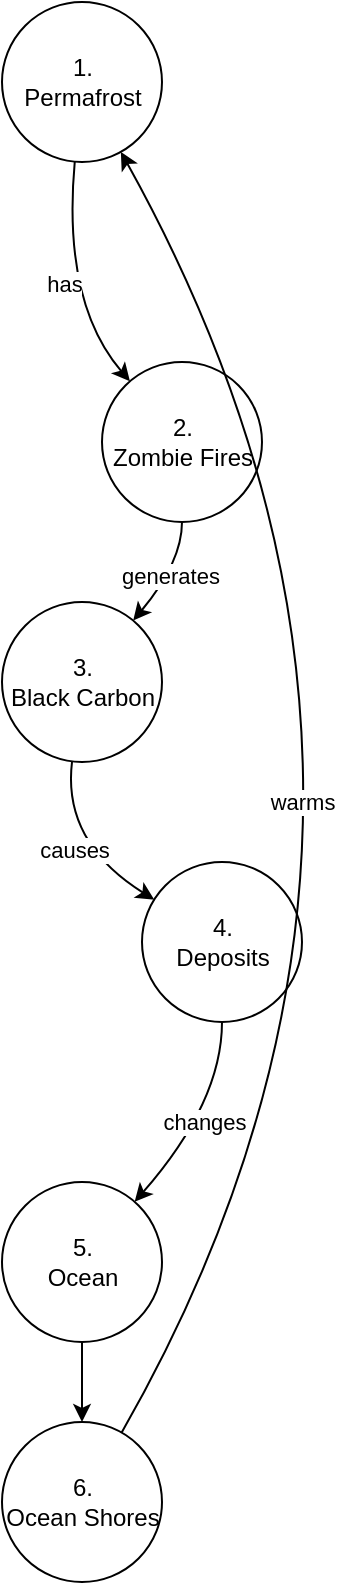 <mxfile version="14.1.8" type="device"><diagram id="-ZuaZdkQJexFwyBol6QO" name="Page-1"><mxGraphModel dx="1086" dy="966" grid="1" gridSize="10" guides="1" tooltips="1" connect="1" arrows="1" fold="1" page="1" pageScale="1" pageWidth="1600" pageHeight="900" math="0" shadow="0"><root><mxCell id="0"/><mxCell id="1" parent="0"/><mxCell id="oNDPqJBQXIXeBKYSyFBw-1" value="1.&lt;br&gt;Permafrost" style="shape=ellipse;html=1;dashed=0;whitespace=wrap;aspect=fixed;perimeter=ellipsePerimeter;" parent="1" vertex="1"><mxGeometry x="80" y="40" width="80" height="80" as="geometry"/></mxCell><mxCell id="uyPDq1ePsERtY3VvuH4p-1" value="2.&lt;br&gt;Zombie Fires" style="shape=ellipse;html=1;dashed=0;whitespace=wrap;aspect=fixed;perimeter=ellipsePerimeter;" parent="1" vertex="1"><mxGeometry x="130" y="220" width="80" height="80" as="geometry"/></mxCell><mxCell id="uyPDq1ePsERtY3VvuH4p-2" value="has" style="endArrow=classic;html=1;curved=1;" parent="1" source="oNDPqJBQXIXeBKYSyFBw-1" target="uyPDq1ePsERtY3VvuH4p-1" edge="1"><mxGeometry width="50" height="50" relative="1" as="geometry"><mxPoint x="230" y="310" as="sourcePoint"/><mxPoint x="280" y="260" as="targetPoint"/><Array as="points"><mxPoint x="110" y="190"/></Array></mxGeometry></mxCell><mxCell id="uyPDq1ePsERtY3VvuH4p-3" value="3.&lt;br&gt;Black Carbon" style="shape=ellipse;html=1;dashed=0;whitespace=wrap;aspect=fixed;perimeter=ellipsePerimeter;" parent="1" vertex="1"><mxGeometry x="80" y="340" width="80" height="80" as="geometry"/></mxCell><mxCell id="uyPDq1ePsERtY3VvuH4p-4" value="4.&lt;br&gt;Deposits" style="shape=ellipse;html=1;dashed=0;whitespace=wrap;aspect=fixed;perimeter=ellipsePerimeter;" parent="1" vertex="1"><mxGeometry x="150" y="470" width="80" height="80" as="geometry"/></mxCell><mxCell id="uyPDq1ePsERtY3VvuH4p-5" value="5.&lt;br&gt;Ocean" style="shape=ellipse;html=1;dashed=0;whitespace=wrap;aspect=fixed;perimeter=ellipsePerimeter;" parent="1" vertex="1"><mxGeometry x="80" y="630" width="80" height="80" as="geometry"/></mxCell><mxCell id="uyPDq1ePsERtY3VvuH4p-6" value="generates" style="endArrow=classic;html=1;curved=1;" parent="1" source="uyPDq1ePsERtY3VvuH4p-1" target="uyPDq1ePsERtY3VvuH4p-3" edge="1"><mxGeometry width="50" height="50" relative="1" as="geometry"><mxPoint x="370" y="430" as="sourcePoint"/><mxPoint x="420" y="380" as="targetPoint"/><Array as="points"><mxPoint x="170" y="320"/></Array></mxGeometry></mxCell><mxCell id="uyPDq1ePsERtY3VvuH4p-7" value="causes" style="endArrow=classic;html=1;curved=1;" parent="1" source="uyPDq1ePsERtY3VvuH4p-3" target="uyPDq1ePsERtY3VvuH4p-4" edge="1"><mxGeometry width="50" height="50" relative="1" as="geometry"><mxPoint x="480" y="360" as="sourcePoint"/><mxPoint x="530" y="310" as="targetPoint"/><Array as="points"><mxPoint x="110" y="460"/></Array></mxGeometry></mxCell><mxCell id="uyPDq1ePsERtY3VvuH4p-8" value="changes" style="endArrow=classic;html=1;curved=1;" parent="1" source="uyPDq1ePsERtY3VvuH4p-4" target="uyPDq1ePsERtY3VvuH4p-5" edge="1"><mxGeometry width="50" height="50" relative="1" as="geometry"><mxPoint x="600" y="530" as="sourcePoint"/><mxPoint x="650" y="480" as="targetPoint"/><Array as="points"><mxPoint x="190" y="590"/></Array></mxGeometry></mxCell><mxCell id="uyPDq1ePsERtY3VvuH4p-9" value="6.&lt;br&gt;Ocean Shores" style="shape=ellipse;html=1;dashed=0;whitespace=wrap;aspect=fixed;perimeter=ellipsePerimeter;" parent="1" vertex="1"><mxGeometry x="80" y="750" width="80" height="80" as="geometry"/></mxCell><mxCell id="uyPDq1ePsERtY3VvuH4p-10" value="" style="endArrow=classic;html=1;" parent="1" source="uyPDq1ePsERtY3VvuH4p-5" target="uyPDq1ePsERtY3VvuH4p-9" edge="1"><mxGeometry width="50" height="50" relative="1" as="geometry"><mxPoint x="340" y="420" as="sourcePoint"/><mxPoint x="390" y="370" as="targetPoint"/></mxGeometry></mxCell><mxCell id="uyPDq1ePsERtY3VvuH4p-11" value="warms" style="endArrow=classic;html=1;curved=1;" parent="1" source="uyPDq1ePsERtY3VvuH4p-9" target="oNDPqJBQXIXeBKYSyFBw-1" edge="1"><mxGeometry x="-0.133" y="78" width="50" height="50" relative="1" as="geometry"><mxPoint x="400" y="600" as="sourcePoint"/><mxPoint x="450" y="550" as="targetPoint"/><Array as="points"><mxPoint x="320" y="440"/></Array><mxPoint as="offset"/></mxGeometry></mxCell></root></mxGraphModel></diagram></mxfile>